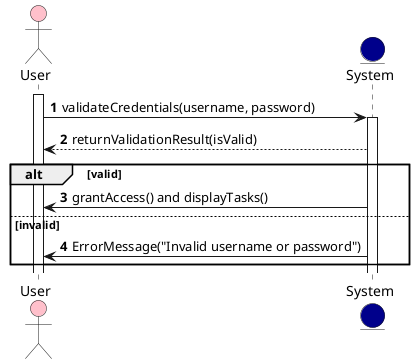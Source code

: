 @startuml
'https://plantuml.com/sequence-diagram

autonumber

actor User #Pink
entity System #darkblue
activate User
User -> System: validateCredentials(username, password)
activate System
System --> User: returnValidationResult(isValid)

alt valid
    System -> User: grantAccess() and displayTasks()
else invalid
    System -> User: ErrorMessage("Invalid username or password")
end
@enduml